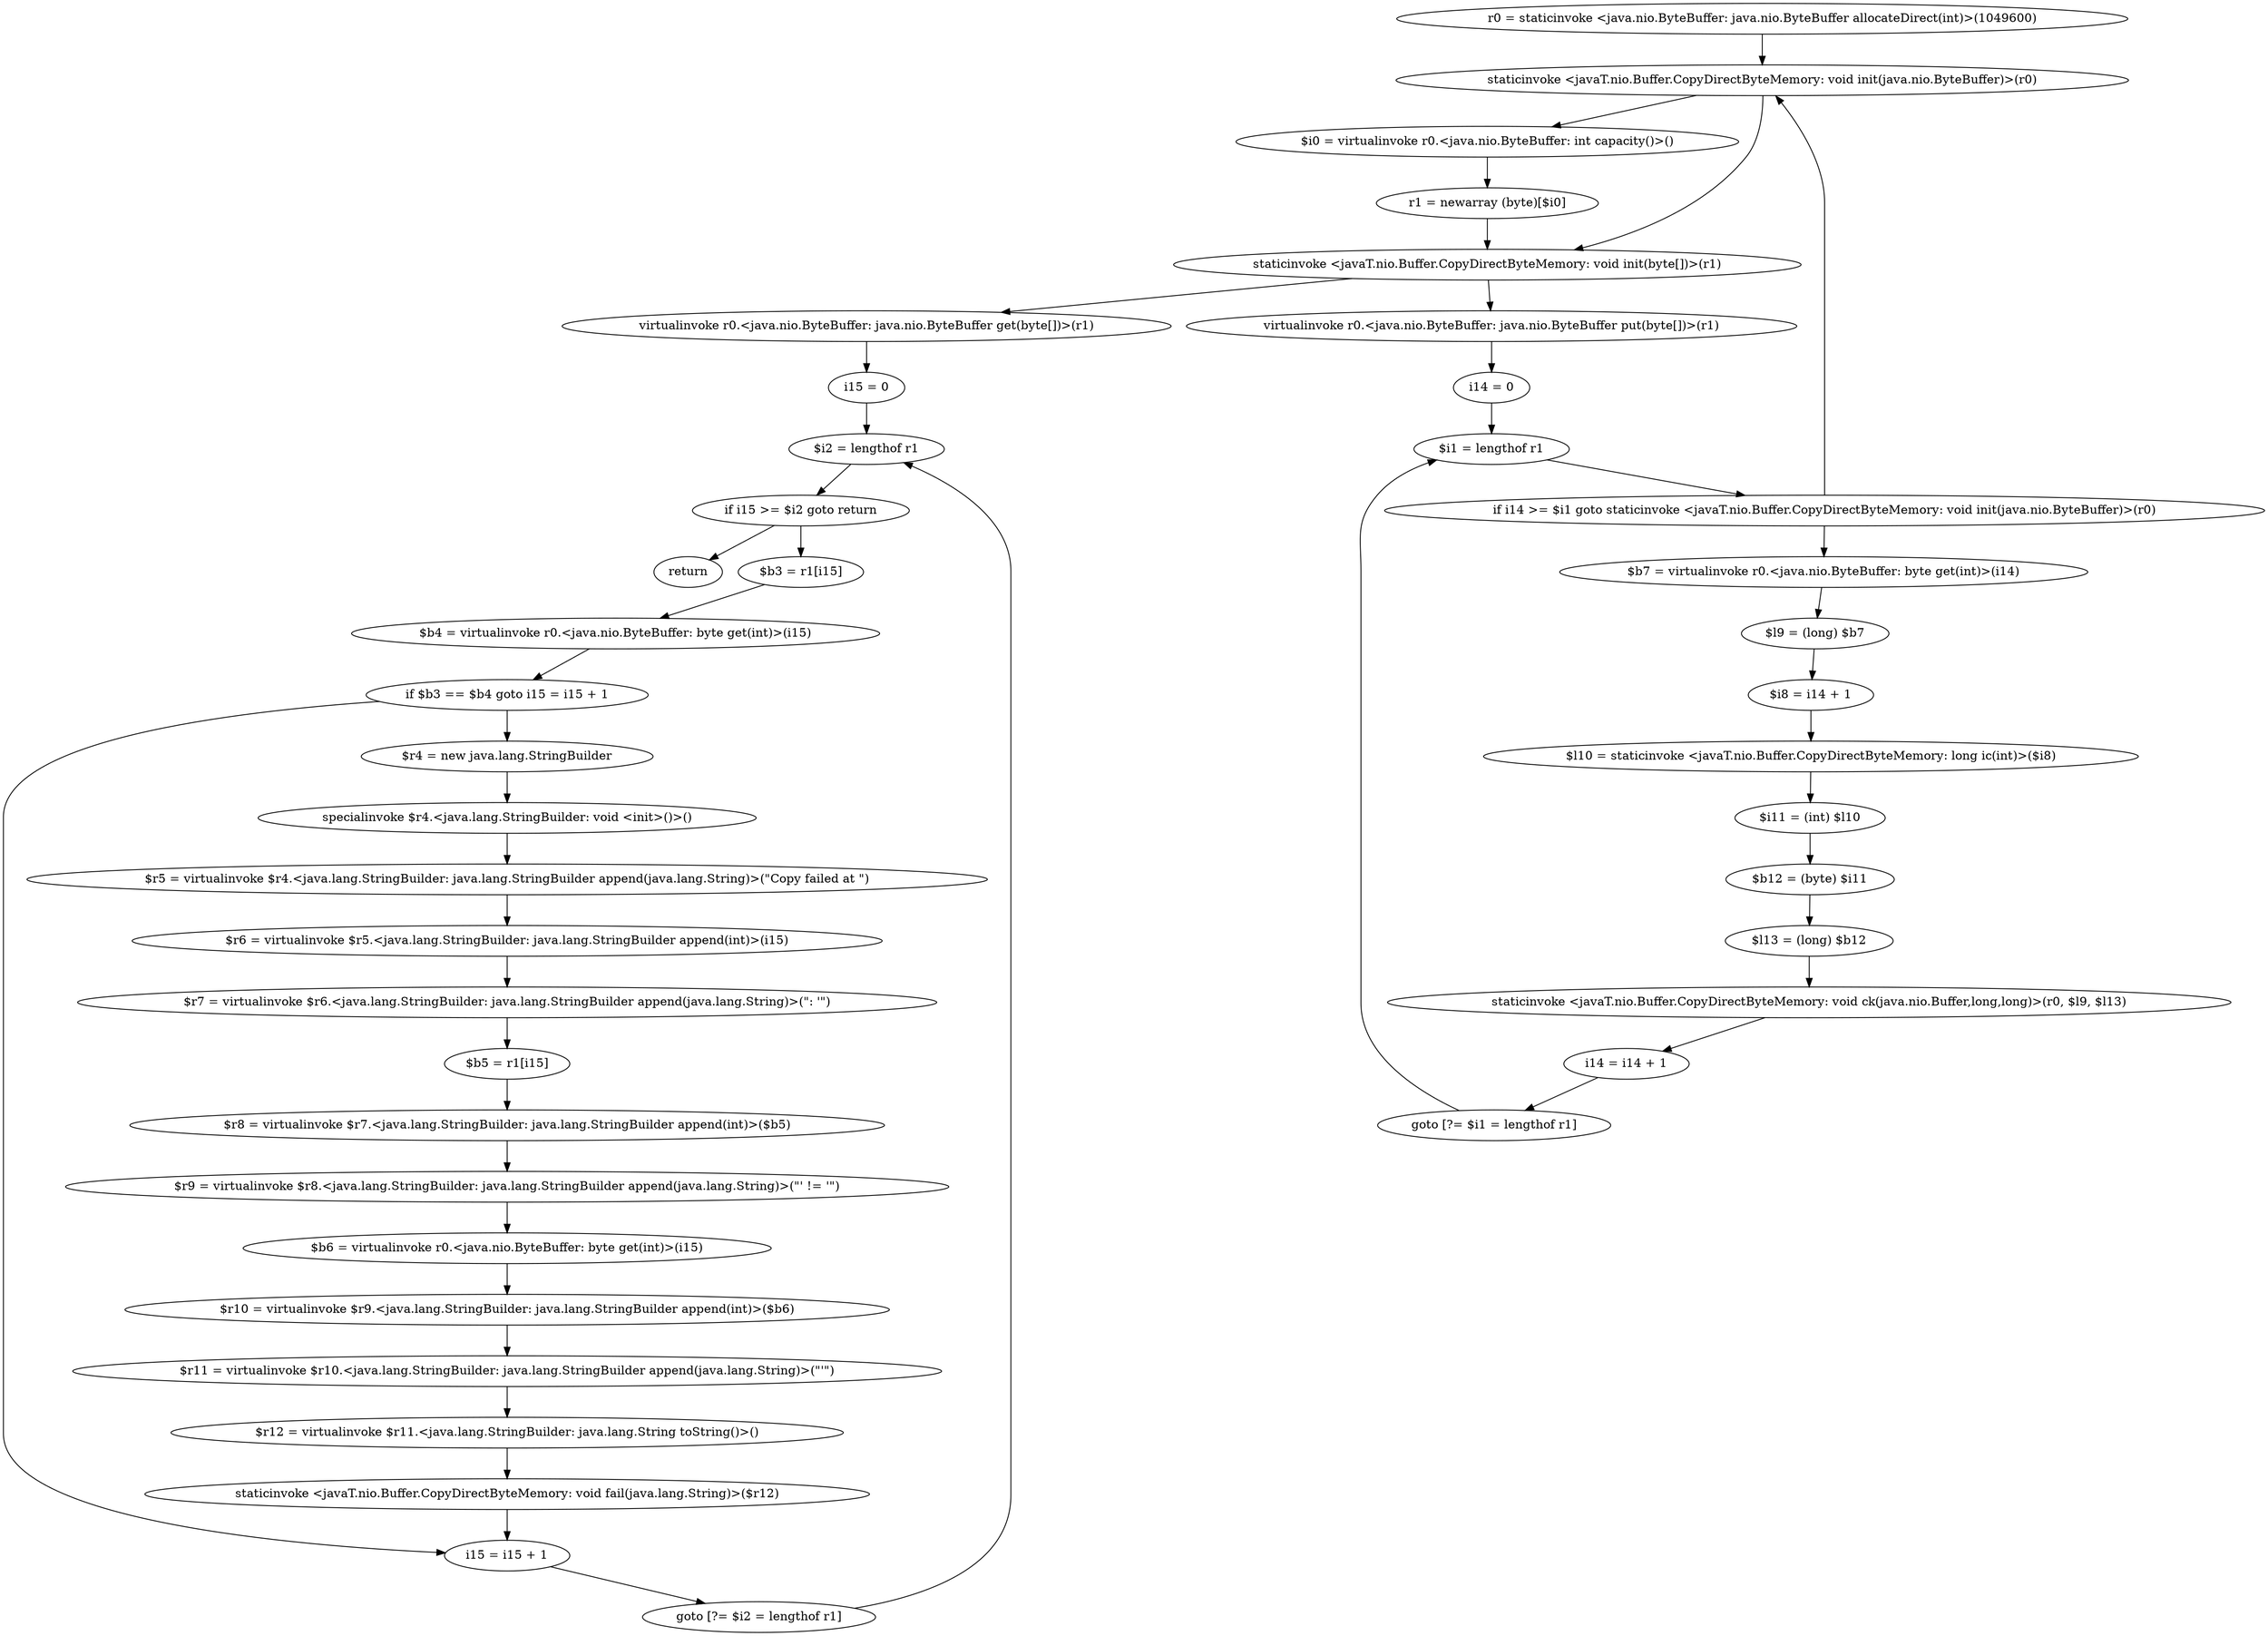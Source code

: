 digraph "unitGraph" {
    "r0 = staticinvoke <java.nio.ByteBuffer: java.nio.ByteBuffer allocateDirect(int)>(1049600)"
    "staticinvoke <javaT.nio.Buffer.CopyDirectByteMemory: void init(java.nio.ByteBuffer)>(r0)"
    "$i0 = virtualinvoke r0.<java.nio.ByteBuffer: int capacity()>()"
    "r1 = newarray (byte)[$i0]"
    "staticinvoke <javaT.nio.Buffer.CopyDirectByteMemory: void init(byte[])>(r1)"
    "virtualinvoke r0.<java.nio.ByteBuffer: java.nio.ByteBuffer put(byte[])>(r1)"
    "i14 = 0"
    "$i1 = lengthof r1"
    "if i14 >= $i1 goto staticinvoke <javaT.nio.Buffer.CopyDirectByteMemory: void init(java.nio.ByteBuffer)>(r0)"
    "$b7 = virtualinvoke r0.<java.nio.ByteBuffer: byte get(int)>(i14)"
    "$l9 = (long) $b7"
    "$i8 = i14 + 1"
    "$l10 = staticinvoke <javaT.nio.Buffer.CopyDirectByteMemory: long ic(int)>($i8)"
    "$i11 = (int) $l10"
    "$b12 = (byte) $i11"
    "$l13 = (long) $b12"
    "staticinvoke <javaT.nio.Buffer.CopyDirectByteMemory: void ck(java.nio.Buffer,long,long)>(r0, $l9, $l13)"
    "i14 = i14 + 1"
    "goto [?= $i1 = lengthof r1]"
    "virtualinvoke r0.<java.nio.ByteBuffer: java.nio.ByteBuffer get(byte[])>(r1)"
    "i15 = 0"
    "$i2 = lengthof r1"
    "if i15 >= $i2 goto return"
    "$b3 = r1[i15]"
    "$b4 = virtualinvoke r0.<java.nio.ByteBuffer: byte get(int)>(i15)"
    "if $b3 == $b4 goto i15 = i15 + 1"
    "$r4 = new java.lang.StringBuilder"
    "specialinvoke $r4.<java.lang.StringBuilder: void <init>()>()"
    "$r5 = virtualinvoke $r4.<java.lang.StringBuilder: java.lang.StringBuilder append(java.lang.String)>(\"Copy failed at \")"
    "$r6 = virtualinvoke $r5.<java.lang.StringBuilder: java.lang.StringBuilder append(int)>(i15)"
    "$r7 = virtualinvoke $r6.<java.lang.StringBuilder: java.lang.StringBuilder append(java.lang.String)>(\": \'\")"
    "$b5 = r1[i15]"
    "$r8 = virtualinvoke $r7.<java.lang.StringBuilder: java.lang.StringBuilder append(int)>($b5)"
    "$r9 = virtualinvoke $r8.<java.lang.StringBuilder: java.lang.StringBuilder append(java.lang.String)>(\"\' != \'\")"
    "$b6 = virtualinvoke r0.<java.nio.ByteBuffer: byte get(int)>(i15)"
    "$r10 = virtualinvoke $r9.<java.lang.StringBuilder: java.lang.StringBuilder append(int)>($b6)"
    "$r11 = virtualinvoke $r10.<java.lang.StringBuilder: java.lang.StringBuilder append(java.lang.String)>(\"\'\")"
    "$r12 = virtualinvoke $r11.<java.lang.StringBuilder: java.lang.String toString()>()"
    "staticinvoke <javaT.nio.Buffer.CopyDirectByteMemory: void fail(java.lang.String)>($r12)"
    "i15 = i15 + 1"
    "goto [?= $i2 = lengthof r1]"
    "return"
    "r0 = staticinvoke <java.nio.ByteBuffer: java.nio.ByteBuffer allocateDirect(int)>(1049600)"->"staticinvoke <javaT.nio.Buffer.CopyDirectByteMemory: void init(java.nio.ByteBuffer)>(r0)";
    "staticinvoke <javaT.nio.Buffer.CopyDirectByteMemory: void init(java.nio.ByteBuffer)>(r0)"->"$i0 = virtualinvoke r0.<java.nio.ByteBuffer: int capacity()>()";
    "$i0 = virtualinvoke r0.<java.nio.ByteBuffer: int capacity()>()"->"r1 = newarray (byte)[$i0]";
    "r1 = newarray (byte)[$i0]"->"staticinvoke <javaT.nio.Buffer.CopyDirectByteMemory: void init(byte[])>(r1)";
    "staticinvoke <javaT.nio.Buffer.CopyDirectByteMemory: void init(byte[])>(r1)"->"virtualinvoke r0.<java.nio.ByteBuffer: java.nio.ByteBuffer put(byte[])>(r1)";
    "virtualinvoke r0.<java.nio.ByteBuffer: java.nio.ByteBuffer put(byte[])>(r1)"->"i14 = 0";
    "i14 = 0"->"$i1 = lengthof r1";
    "$i1 = lengthof r1"->"if i14 >= $i1 goto staticinvoke <javaT.nio.Buffer.CopyDirectByteMemory: void init(java.nio.ByteBuffer)>(r0)";
    "if i14 >= $i1 goto staticinvoke <javaT.nio.Buffer.CopyDirectByteMemory: void init(java.nio.ByteBuffer)>(r0)"->"$b7 = virtualinvoke r0.<java.nio.ByteBuffer: byte get(int)>(i14)";
    "if i14 >= $i1 goto staticinvoke <javaT.nio.Buffer.CopyDirectByteMemory: void init(java.nio.ByteBuffer)>(r0)"->"staticinvoke <javaT.nio.Buffer.CopyDirectByteMemory: void init(java.nio.ByteBuffer)>(r0)";
    "$b7 = virtualinvoke r0.<java.nio.ByteBuffer: byte get(int)>(i14)"->"$l9 = (long) $b7";
    "$l9 = (long) $b7"->"$i8 = i14 + 1";
    "$i8 = i14 + 1"->"$l10 = staticinvoke <javaT.nio.Buffer.CopyDirectByteMemory: long ic(int)>($i8)";
    "$l10 = staticinvoke <javaT.nio.Buffer.CopyDirectByteMemory: long ic(int)>($i8)"->"$i11 = (int) $l10";
    "$i11 = (int) $l10"->"$b12 = (byte) $i11";
    "$b12 = (byte) $i11"->"$l13 = (long) $b12";
    "$l13 = (long) $b12"->"staticinvoke <javaT.nio.Buffer.CopyDirectByteMemory: void ck(java.nio.Buffer,long,long)>(r0, $l9, $l13)";
    "staticinvoke <javaT.nio.Buffer.CopyDirectByteMemory: void ck(java.nio.Buffer,long,long)>(r0, $l9, $l13)"->"i14 = i14 + 1";
    "i14 = i14 + 1"->"goto [?= $i1 = lengthof r1]";
    "goto [?= $i1 = lengthof r1]"->"$i1 = lengthof r1";
    "staticinvoke <javaT.nio.Buffer.CopyDirectByteMemory: void init(java.nio.ByteBuffer)>(r0)"->"staticinvoke <javaT.nio.Buffer.CopyDirectByteMemory: void init(byte[])>(r1)";
    "staticinvoke <javaT.nio.Buffer.CopyDirectByteMemory: void init(byte[])>(r1)"->"virtualinvoke r0.<java.nio.ByteBuffer: java.nio.ByteBuffer get(byte[])>(r1)";
    "virtualinvoke r0.<java.nio.ByteBuffer: java.nio.ByteBuffer get(byte[])>(r1)"->"i15 = 0";
    "i15 = 0"->"$i2 = lengthof r1";
    "$i2 = lengthof r1"->"if i15 >= $i2 goto return";
    "if i15 >= $i2 goto return"->"$b3 = r1[i15]";
    "if i15 >= $i2 goto return"->"return";
    "$b3 = r1[i15]"->"$b4 = virtualinvoke r0.<java.nio.ByteBuffer: byte get(int)>(i15)";
    "$b4 = virtualinvoke r0.<java.nio.ByteBuffer: byte get(int)>(i15)"->"if $b3 == $b4 goto i15 = i15 + 1";
    "if $b3 == $b4 goto i15 = i15 + 1"->"$r4 = new java.lang.StringBuilder";
    "if $b3 == $b4 goto i15 = i15 + 1"->"i15 = i15 + 1";
    "$r4 = new java.lang.StringBuilder"->"specialinvoke $r4.<java.lang.StringBuilder: void <init>()>()";
    "specialinvoke $r4.<java.lang.StringBuilder: void <init>()>()"->"$r5 = virtualinvoke $r4.<java.lang.StringBuilder: java.lang.StringBuilder append(java.lang.String)>(\"Copy failed at \")";
    "$r5 = virtualinvoke $r4.<java.lang.StringBuilder: java.lang.StringBuilder append(java.lang.String)>(\"Copy failed at \")"->"$r6 = virtualinvoke $r5.<java.lang.StringBuilder: java.lang.StringBuilder append(int)>(i15)";
    "$r6 = virtualinvoke $r5.<java.lang.StringBuilder: java.lang.StringBuilder append(int)>(i15)"->"$r7 = virtualinvoke $r6.<java.lang.StringBuilder: java.lang.StringBuilder append(java.lang.String)>(\": \'\")";
    "$r7 = virtualinvoke $r6.<java.lang.StringBuilder: java.lang.StringBuilder append(java.lang.String)>(\": \'\")"->"$b5 = r1[i15]";
    "$b5 = r1[i15]"->"$r8 = virtualinvoke $r7.<java.lang.StringBuilder: java.lang.StringBuilder append(int)>($b5)";
    "$r8 = virtualinvoke $r7.<java.lang.StringBuilder: java.lang.StringBuilder append(int)>($b5)"->"$r9 = virtualinvoke $r8.<java.lang.StringBuilder: java.lang.StringBuilder append(java.lang.String)>(\"\' != \'\")";
    "$r9 = virtualinvoke $r8.<java.lang.StringBuilder: java.lang.StringBuilder append(java.lang.String)>(\"\' != \'\")"->"$b6 = virtualinvoke r0.<java.nio.ByteBuffer: byte get(int)>(i15)";
    "$b6 = virtualinvoke r0.<java.nio.ByteBuffer: byte get(int)>(i15)"->"$r10 = virtualinvoke $r9.<java.lang.StringBuilder: java.lang.StringBuilder append(int)>($b6)";
    "$r10 = virtualinvoke $r9.<java.lang.StringBuilder: java.lang.StringBuilder append(int)>($b6)"->"$r11 = virtualinvoke $r10.<java.lang.StringBuilder: java.lang.StringBuilder append(java.lang.String)>(\"\'\")";
    "$r11 = virtualinvoke $r10.<java.lang.StringBuilder: java.lang.StringBuilder append(java.lang.String)>(\"\'\")"->"$r12 = virtualinvoke $r11.<java.lang.StringBuilder: java.lang.String toString()>()";
    "$r12 = virtualinvoke $r11.<java.lang.StringBuilder: java.lang.String toString()>()"->"staticinvoke <javaT.nio.Buffer.CopyDirectByteMemory: void fail(java.lang.String)>($r12)";
    "staticinvoke <javaT.nio.Buffer.CopyDirectByteMemory: void fail(java.lang.String)>($r12)"->"i15 = i15 + 1";
    "i15 = i15 + 1"->"goto [?= $i2 = lengthof r1]";
    "goto [?= $i2 = lengthof r1]"->"$i2 = lengthof r1";
}
